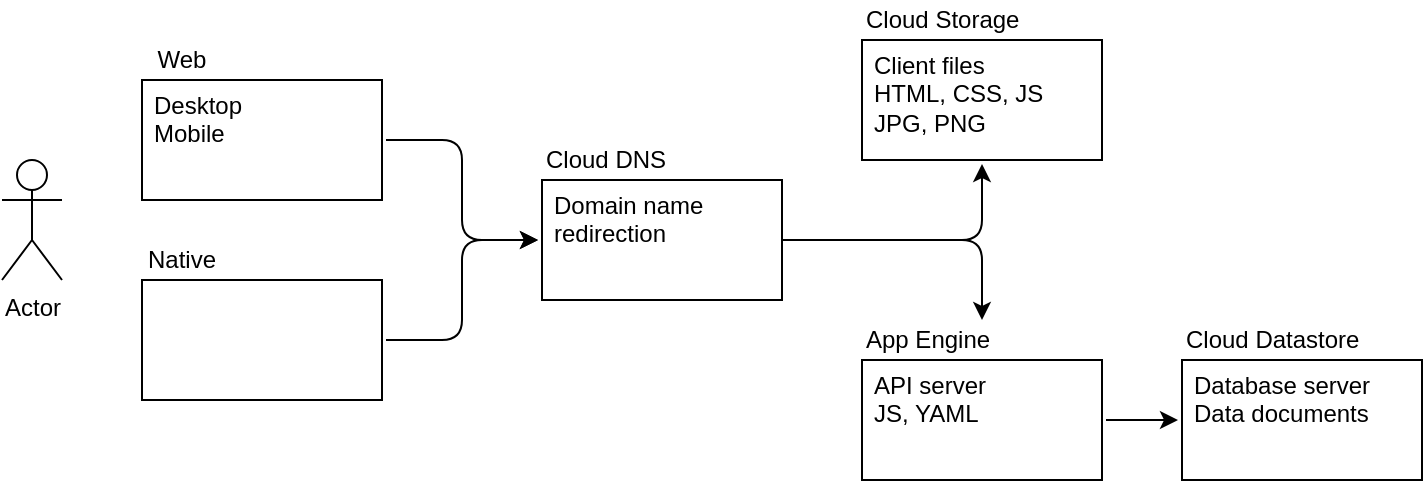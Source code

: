 <mxfile version="10.7.0" type="google"><diagram id="q9wZrIRWsedFpAqtphKO" name="Page-1"><mxGraphModel dx="563" dy="524" grid="1" gridSize="10" guides="1" tooltips="1" connect="1" arrows="1" fold="1" page="1" pageScale="1" pageWidth="850" pageHeight="1100" math="0" shadow="0"><root><mxCell id="0"/><mxCell id="1" parent="0"/><mxCell id="gtMd_ZigwTVMmOyoyNtw-1" value="Actor" style="shape=umlActor;verticalLabelPosition=bottom;labelBackgroundColor=#ffffff;verticalAlign=top;html=1;" vertex="1" parent="1"><mxGeometry x="90" y="210" width="30" height="60" as="geometry"/></mxCell><mxCell id="gtMd_ZigwTVMmOyoyNtw-11" value="Desktop&lt;br&gt;&lt;div style=&quot;text-align: left&quot;&gt;&lt;span&gt;Mobile&lt;/span&gt;&lt;/div&gt;" style="rounded=0;whiteSpace=wrap;html=1;verticalAlign=top;align=left;perimeterSpacing=2;spacingLeft=4;spacing=2;spacingTop=-1;" vertex="1" parent="1"><mxGeometry x="160" y="170" width="120" height="60" as="geometry"/></mxCell><mxCell id="gtMd_ZigwTVMmOyoyNtw-12" value="Web" style="text;html=1;strokeColor=none;fillColor=none;align=center;verticalAlign=middle;whiteSpace=wrap;rounded=0;" vertex="1" parent="1"><mxGeometry x="160" y="150" width="40" height="20" as="geometry"/></mxCell><mxCell id="gtMd_ZigwTVMmOyoyNtw-13" value="" style="rounded=0;whiteSpace=wrap;html=1;verticalAlign=top;align=left;perimeterSpacing=2;spacingLeft=4;spacing=2;spacingTop=-1;" vertex="1" parent="1"><mxGeometry x="160" y="270" width="120" height="60" as="geometry"/></mxCell><mxCell id="gtMd_ZigwTVMmOyoyNtw-14" value="Native" style="text;html=1;strokeColor=none;fillColor=none;align=center;verticalAlign=middle;whiteSpace=wrap;rounded=0;" vertex="1" parent="1"><mxGeometry x="160" y="250" width="40" height="20" as="geometry"/></mxCell><mxCell id="gtMd_ZigwTVMmOyoyNtw-15" value="Cloud DNS" style="text;html=1;strokeColor=none;fillColor=none;align=left;verticalAlign=middle;whiteSpace=wrap;rounded=0;" vertex="1" parent="1"><mxGeometry x="360" y="200" width="120" height="20" as="geometry"/></mxCell><mxCell id="gtMd_ZigwTVMmOyoyNtw-16" value="Domain name redirection&lt;br&gt;" style="rounded=0;whiteSpace=wrap;html=1;verticalAlign=top;align=left;perimeterSpacing=2;labelPadding=0;spacingLeft=4;spacing=2;spacingTop=-1;" vertex="1" parent="1"><mxGeometry x="360" y="220" width="120" height="60" as="geometry"/></mxCell><mxCell id="gtMd_ZigwTVMmOyoyNtw-17" value="" style="endArrow=classic;html=1;entryX=0;entryY=0.5;entryDx=0;entryDy=0;align=center;exitX=1;exitY=0.5;exitDx=0;exitDy=0;" edge="1" parent="1" source="gtMd_ZigwTVMmOyoyNtw-13" target="gtMd_ZigwTVMmOyoyNtw-16"><mxGeometry width="50" height="50" relative="1" as="geometry"><mxPoint x="320" y="250" as="sourcePoint"/><mxPoint x="360" y="220" as="targetPoint"/><Array as="points"><mxPoint x="320" y="300"/><mxPoint x="320" y="250"/></Array></mxGeometry></mxCell><mxCell id="gtMd_ZigwTVMmOyoyNtw-19" value="" style="endArrow=classic;html=1;align=center;exitX=1;exitY=0.5;exitDx=0;exitDy=0;entryX=0.5;entryY=1;entryDx=0;entryDy=0;" edge="1" parent="1" source="gtMd_ZigwTVMmOyoyNtw-16" target="gtMd_ZigwTVMmOyoyNtw-21"><mxGeometry width="50" height="50" relative="1" as="geometry"><mxPoint x="530" y="250" as="sourcePoint"/><mxPoint x="580" y="200" as="targetPoint"/><Array as="points"><mxPoint x="580" y="250"/></Array></mxGeometry></mxCell><mxCell id="gtMd_ZigwTVMmOyoyNtw-20" value="" style="endArrow=classic;html=1;align=center;entryX=0.5;entryY=0;entryDx=0;entryDy=0;" edge="1" parent="1" target="gtMd_ZigwTVMmOyoyNtw-25"><mxGeometry width="50" height="50" relative="1" as="geometry"><mxPoint x="480" y="250" as="sourcePoint"/><mxPoint x="580" y="290" as="targetPoint"/><Array as="points"><mxPoint x="580" y="250"/></Array></mxGeometry></mxCell><mxCell id="gtMd_ZigwTVMmOyoyNtw-21" value="Client files&lt;br&gt;HTML, CSS, JS&lt;br&gt;JPG, PNG&lt;br&gt;" style="rounded=0;whiteSpace=wrap;html=1;verticalAlign=top;align=left;perimeterSpacing=2;spacingLeft=4;spacing=2;spacingTop=-1;" vertex="1" parent="1"><mxGeometry x="520" y="150" width="120" height="60" as="geometry"/></mxCell><mxCell id="gtMd_ZigwTVMmOyoyNtw-22" value="Cloud Storage" style="text;html=1;strokeColor=none;fillColor=none;align=left;verticalAlign=middle;whiteSpace=wrap;rounded=0;" vertex="1" parent="1"><mxGeometry x="520" y="130" width="120" height="20" as="geometry"/></mxCell><mxCell id="gtMd_ZigwTVMmOyoyNtw-24" value="API server&lt;br&gt;JS, YAML&lt;br&gt;" style="rounded=0;whiteSpace=wrap;html=1;verticalAlign=top;align=left;perimeterSpacing=2;spacingLeft=4;spacing=2;spacingTop=-1;" vertex="1" parent="1"><mxGeometry x="520" y="310" width="120" height="60" as="geometry"/></mxCell><mxCell id="gtMd_ZigwTVMmOyoyNtw-25" value="App Engine" style="text;html=1;strokeColor=none;fillColor=none;align=left;verticalAlign=middle;whiteSpace=wrap;rounded=0;" vertex="1" parent="1"><mxGeometry x="520" y="290" width="120" height="20" as="geometry"/></mxCell><mxCell id="gtMd_ZigwTVMmOyoyNtw-26" value="Cloud Datastore" style="text;html=1;strokeColor=none;fillColor=none;align=left;verticalAlign=middle;whiteSpace=wrap;rounded=0;" vertex="1" parent="1"><mxGeometry x="680" y="290" width="120" height="20" as="geometry"/></mxCell><mxCell id="gtMd_ZigwTVMmOyoyNtw-27" value="Database server&lt;br&gt;Data documents&lt;br&gt;" style="rounded=0;whiteSpace=wrap;html=1;verticalAlign=top;align=left;perimeterSpacing=2;spacingLeft=4;spacing=2;spacingTop=-1;" vertex="1" parent="1"><mxGeometry x="680" y="310" width="120" height="60" as="geometry"/></mxCell><mxCell id="gtMd_ZigwTVMmOyoyNtw-28" value="" style="endArrow=classic;startArrow=none;html=1;align=center;entryX=0;entryY=0.5;entryDx=0;entryDy=0;exitX=1;exitY=0.5;exitDx=0;exitDy=0;startFill=0;" edge="1" parent="1" source="gtMd_ZigwTVMmOyoyNtw-24" target="gtMd_ZigwTVMmOyoyNtw-27"><mxGeometry width="50" height="50" relative="1" as="geometry"><mxPoint x="490" y="430" as="sourcePoint"/><mxPoint x="540" y="380" as="targetPoint"/></mxGeometry></mxCell><mxCell id="gtMd_ZigwTVMmOyoyNtw-29" value="" style="endArrow=classic;html=1;align=center;exitX=1;exitY=0.5;exitDx=0;exitDy=0;entryX=0;entryY=0.5;entryDx=0;entryDy=0;" edge="1" parent="1" source="gtMd_ZigwTVMmOyoyNtw-11" target="gtMd_ZigwTVMmOyoyNtw-16"><mxGeometry width="50" height="50" relative="1" as="geometry"><mxPoint x="290" y="210" as="sourcePoint"/><mxPoint x="360" y="250" as="targetPoint"/><Array as="points"><mxPoint x="320" y="200"/><mxPoint x="320" y="250"/></Array></mxGeometry></mxCell></root></mxGraphModel></diagram></mxfile>